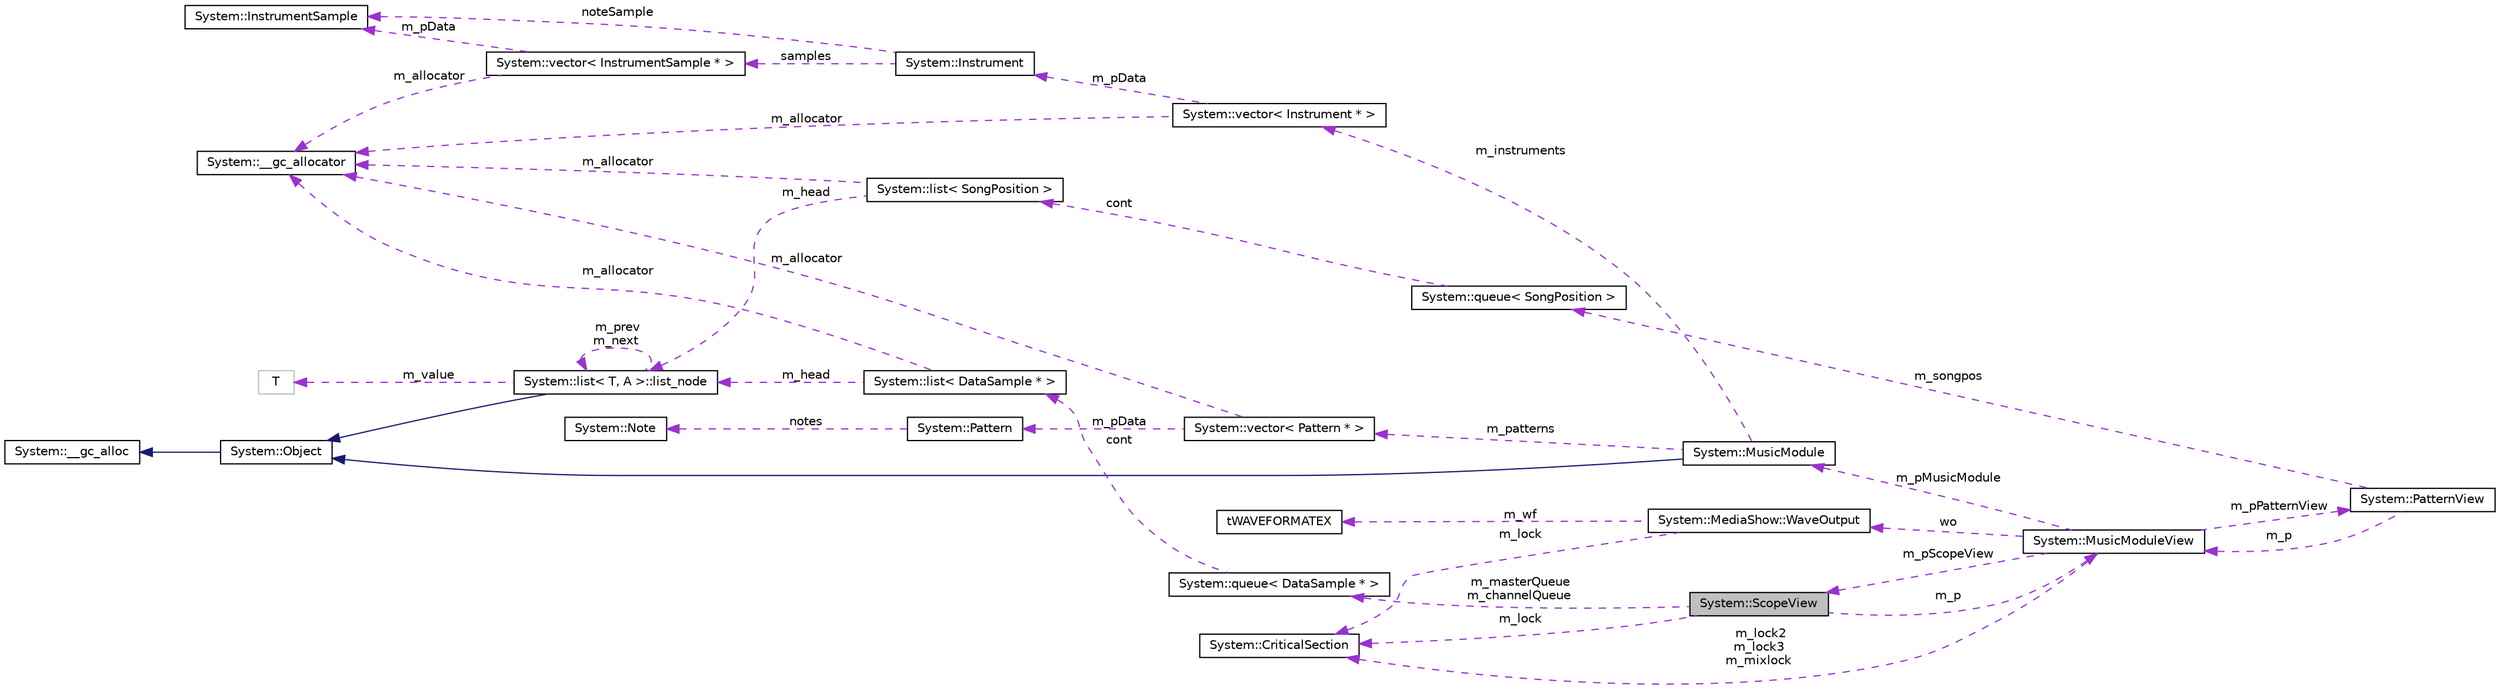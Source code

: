 digraph G
{
  edge [fontname="Helvetica",fontsize="10",labelfontname="Helvetica",labelfontsize="10"];
  node [fontname="Helvetica",fontsize="10",shape=record];
  rankdir="LR";
  Node1 [label="System::ScopeView",height=0.2,width=0.4,color="black", fillcolor="grey75", style="filled" fontcolor="black"];
  Node2 -> Node1 [dir="back",color="darkorchid3",fontsize="10",style="dashed",label=" m_lock" ,fontname="Helvetica"];
  Node2 [label="System::CriticalSection",height=0.2,width=0.4,color="black", fillcolor="white", style="filled",URL="$class_system_1_1_critical_section.html"];
  Node3 -> Node1 [dir="back",color="darkorchid3",fontsize="10",style="dashed",label=" m_p" ,fontname="Helvetica"];
  Node3 [label="System::MusicModuleView",height=0.2,width=0.4,color="black", fillcolor="white", style="filled",URL="$class_system_1_1_music_module_view.html"];
  Node2 -> Node3 [dir="back",color="darkorchid3",fontsize="10",style="dashed",label=" m_lock2\nm_lock3\nm_mixlock" ,fontname="Helvetica"];
  Node1 -> Node3 [dir="back",color="darkorchid3",fontsize="10",style="dashed",label=" m_pScopeView" ,fontname="Helvetica"];
  Node4 -> Node3 [dir="back",color="darkorchid3",fontsize="10",style="dashed",label=" wo" ,fontname="Helvetica"];
  Node4 [label="System::MediaShow::WaveOutput",height=0.2,width=0.4,color="black", fillcolor="white", style="filled",URL="$class_system_1_1_media_show_1_1_wave_output.html"];
  Node2 -> Node4 [dir="back",color="darkorchid3",fontsize="10",style="dashed",label=" m_lock" ,fontname="Helvetica"];
  Node5 -> Node4 [dir="back",color="darkorchid3",fontsize="10",style="dashed",label=" m_wf" ,fontname="Helvetica"];
  Node5 [label="tWAVEFORMATEX",height=0.2,width=0.4,color="black", fillcolor="white", style="filled",URL="$structt_w_a_v_e_f_o_r_m_a_t_e_x.html"];
  Node6 -> Node3 [dir="back",color="darkorchid3",fontsize="10",style="dashed",label=" m_pPatternView" ,fontname="Helvetica"];
  Node6 [label="System::PatternView",height=0.2,width=0.4,color="black", fillcolor="white", style="filled",URL="$class_system_1_1_pattern_view.html"];
  Node3 -> Node6 [dir="back",color="darkorchid3",fontsize="10",style="dashed",label=" m_p" ,fontname="Helvetica"];
  Node7 -> Node6 [dir="back",color="darkorchid3",fontsize="10",style="dashed",label=" m_songpos" ,fontname="Helvetica"];
  Node7 [label="System::queue\< SongPosition \>",height=0.2,width=0.4,color="black", fillcolor="white", style="filled",URL="$class_system_1_1queue.html"];
  Node8 -> Node7 [dir="back",color="darkorchid3",fontsize="10",style="dashed",label=" cont" ,fontname="Helvetica"];
  Node8 [label="System::list\< SongPosition \>",height=0.2,width=0.4,color="black", fillcolor="white", style="filled",URL="$class_system_1_1list.html"];
  Node9 -> Node8 [dir="back",color="darkorchid3",fontsize="10",style="dashed",label=" m_allocator" ,fontname="Helvetica"];
  Node9 [label="System::__gc_allocator",height=0.2,width=0.4,color="black", fillcolor="white", style="filled",URL="$class_system_1_1____gc__allocator.html"];
  Node10 -> Node8 [dir="back",color="darkorchid3",fontsize="10",style="dashed",label=" m_head" ,fontname="Helvetica"];
  Node10 [label="System::list\< T, A \>::list_node",height=0.2,width=0.4,color="black", fillcolor="white", style="filled",URL="$class_system_1_1list_1_1list__node.html"];
  Node11 -> Node10 [dir="back",color="midnightblue",fontsize="10",style="solid",fontname="Helvetica"];
  Node11 [label="System::Object",height=0.2,width=0.4,color="black", fillcolor="white", style="filled",URL="$class_system_1_1_object.html"];
  Node12 -> Node11 [dir="back",color="midnightblue",fontsize="10",style="solid",fontname="Helvetica"];
  Node12 [label="System::__gc_alloc",height=0.2,width=0.4,color="black", fillcolor="white", style="filled",URL="$class_system_1_1____gc__alloc.html"];
  Node10 -> Node10 [dir="back",color="darkorchid3",fontsize="10",style="dashed",label=" m_prev\nm_next" ,fontname="Helvetica"];
  Node13 -> Node10 [dir="back",color="darkorchid3",fontsize="10",style="dashed",label=" m_value" ,fontname="Helvetica"];
  Node13 [label="T",height=0.2,width=0.4,color="grey75", fillcolor="white", style="filled"];
  Node14 -> Node3 [dir="back",color="darkorchid3",fontsize="10",style="dashed",label=" m_pMusicModule" ,fontname="Helvetica"];
  Node14 [label="System::MusicModule",height=0.2,width=0.4,color="black", fillcolor="white", style="filled",URL="$class_system_1_1_music_module.html"];
  Node11 -> Node14 [dir="back",color="midnightblue",fontsize="10",style="solid",fontname="Helvetica"];
  Node15 -> Node14 [dir="back",color="darkorchid3",fontsize="10",style="dashed",label=" m_instruments" ,fontname="Helvetica"];
  Node15 [label="System::vector\< Instrument * \>",height=0.2,width=0.4,color="black", fillcolor="white", style="filled",URL="$class_system_1_1vector.html"];
  Node9 -> Node15 [dir="back",color="darkorchid3",fontsize="10",style="dashed",label=" m_allocator" ,fontname="Helvetica"];
  Node16 -> Node15 [dir="back",color="darkorchid3",fontsize="10",style="dashed",label=" m_pData" ,fontname="Helvetica"];
  Node16 [label="System::Instrument",height=0.2,width=0.4,color="black", fillcolor="white", style="filled",URL="$class_system_1_1_instrument.html"];
  Node17 -> Node16 [dir="back",color="darkorchid3",fontsize="10",style="dashed",label=" samples" ,fontname="Helvetica"];
  Node17 [label="System::vector\< InstrumentSample * \>",height=0.2,width=0.4,color="black", fillcolor="white", style="filled",URL="$class_system_1_1vector.html"];
  Node9 -> Node17 [dir="back",color="darkorchid3",fontsize="10",style="dashed",label=" m_allocator" ,fontname="Helvetica"];
  Node18 -> Node17 [dir="back",color="darkorchid3",fontsize="10",style="dashed",label=" m_pData" ,fontname="Helvetica"];
  Node18 [label="System::InstrumentSample",height=0.2,width=0.4,color="black", fillcolor="white", style="filled",URL="$class_system_1_1_instrument_sample.html"];
  Node18 -> Node16 [dir="back",color="darkorchid3",fontsize="10",style="dashed",label=" noteSample" ,fontname="Helvetica"];
  Node19 -> Node14 [dir="back",color="darkorchid3",fontsize="10",style="dashed",label=" m_patterns" ,fontname="Helvetica"];
  Node19 [label="System::vector\< Pattern * \>",height=0.2,width=0.4,color="black", fillcolor="white", style="filled",URL="$class_system_1_1vector.html"];
  Node20 -> Node19 [dir="back",color="darkorchid3",fontsize="10",style="dashed",label=" m_pData" ,fontname="Helvetica"];
  Node20 [label="System::Pattern",height=0.2,width=0.4,color="black", fillcolor="white", style="filled",URL="$struct_system_1_1_pattern.html"];
  Node21 -> Node20 [dir="back",color="darkorchid3",fontsize="10",style="dashed",label=" notes" ,fontname="Helvetica"];
  Node21 [label="System::Note",height=0.2,width=0.4,color="black", fillcolor="white", style="filled",URL="$struct_system_1_1_note.html"];
  Node9 -> Node19 [dir="back",color="darkorchid3",fontsize="10",style="dashed",label=" m_allocator" ,fontname="Helvetica"];
  Node22 -> Node1 [dir="back",color="darkorchid3",fontsize="10",style="dashed",label=" m_masterQueue\nm_channelQueue" ,fontname="Helvetica"];
  Node22 [label="System::queue\< DataSample * \>",height=0.2,width=0.4,color="black", fillcolor="white", style="filled",URL="$class_system_1_1queue.html"];
  Node23 -> Node22 [dir="back",color="darkorchid3",fontsize="10",style="dashed",label=" cont" ,fontname="Helvetica"];
  Node23 [label="System::list\< DataSample * \>",height=0.2,width=0.4,color="black", fillcolor="white", style="filled",URL="$class_system_1_1list.html"];
  Node9 -> Node23 [dir="back",color="darkorchid3",fontsize="10",style="dashed",label=" m_allocator" ,fontname="Helvetica"];
  Node10 -> Node23 [dir="back",color="darkorchid3",fontsize="10",style="dashed",label=" m_head" ,fontname="Helvetica"];
}
